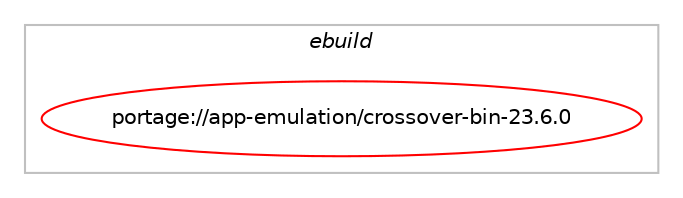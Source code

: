 digraph prolog {

# *************
# Graph options
# *************

newrank=true;
concentrate=true;
compound=true;
graph [rankdir=LR,fontname=Helvetica,fontsize=10,ranksep=1.5];#, ranksep=2.5, nodesep=0.2];
edge  [arrowhead=vee];
node  [fontname=Helvetica,fontsize=10];

# **********
# The ebuild
# **********

subgraph cluster_leftcol {
color=gray;
label=<<i>ebuild</i>>;
id [label="portage://app-emulation/crossover-bin-23.6.0", color=red, width=4, href="../app-emulation/crossover-bin-23.6.0.svg"];
}

# ****************
# The dependencies
# ****************

subgraph cluster_midcol {
color=gray;
label=<<i>dependencies</i>>;
subgraph cluster_compile {
fillcolor="#eeeeee";
style=filled;
label=<<i>compile</i>>;
}
subgraph cluster_compileandrun {
fillcolor="#eeeeee";
style=filled;
label=<<i>compile and run</i>>;
}
subgraph cluster_run {
fillcolor="#eeeeee";
style=filled;
label=<<i>run</i>>;
# *** BEGIN UNKNOWN DEPENDENCY TYPE (TODO) ***
# id -> equal(use_conditional_group(negative,prefix,portage://app-emulation/crossover-bin-23.6.0,[package_dependency(portage://app-emulation/crossover-bin-23.6.0,run,no,sys-libs,glibc,none,[,,],[],[])]))
# *** END UNKNOWN DEPENDENCY TYPE (TODO) ***

# *** BEGIN UNKNOWN DEPENDENCY TYPE (TODO) ***
# id -> equal(use_conditional_group(positive,capi,portage://app-emulation/crossover-bin-23.6.0,[package_dependency(portage://app-emulation/crossover-bin-23.6.0,run,no,net-libs,libcapi,none,[,,],[],[use(enable(abi_x86_32),negative)])]))
# *** END UNKNOWN DEPENDENCY TYPE (TODO) ***

# *** BEGIN UNKNOWN DEPENDENCY TYPE (TODO) ***
# id -> equal(use_conditional_group(positive,cups,portage://app-emulation/crossover-bin-23.6.0,[package_dependency(portage://app-emulation/crossover-bin-23.6.0,run,no,net-print,cups,none,[,,],[],[use(enable(abi_x86_32),negative)])]))
# *** END UNKNOWN DEPENDENCY TYPE (TODO) ***

# *** BEGIN UNKNOWN DEPENDENCY TYPE (TODO) ***
# id -> equal(use_conditional_group(positive,gphoto2,portage://app-emulation/crossover-bin-23.6.0,[package_dependency(portage://app-emulation/crossover-bin-23.6.0,run,no,media-libs,libgphoto2,none,[,,],[],[use(enable(abi_x86_32),negative)])]))
# *** END UNKNOWN DEPENDENCY TYPE (TODO) ***

# *** BEGIN UNKNOWN DEPENDENCY TYPE (TODO) ***
# id -> equal(use_conditional_group(positive,gstreamer,portage://app-emulation/crossover-bin-23.6.0,[package_dependency(portage://app-emulation/crossover-bin-23.6.0,run,no,media-libs,gstreamer,none,[,,],[slot(1.0)],[use(enable(abi_x86_32),negative)]),use_conditional_group(positive,jpeg,portage://app-emulation/crossover-bin-23.6.0,[package_dependency(portage://app-emulation/crossover-bin-23.6.0,run,no,media-plugins,gst-plugins-jpeg,none,[,,],[slot(1.0)],[use(enable(abi_x86_32),negative)])]),package_dependency(portage://app-emulation/crossover-bin-23.6.0,run,no,media-plugins,gst-plugins-meta,none,[,,],[slot(1.0)],[use(enable(abi_x86_32),negative)])]))
# *** END UNKNOWN DEPENDENCY TYPE (TODO) ***

# *** BEGIN UNKNOWN DEPENDENCY TYPE (TODO) ***
# id -> equal(use_conditional_group(positive,jpeg,portage://app-emulation/crossover-bin-23.6.0,[package_dependency(portage://app-emulation/crossover-bin-23.6.0,run,no,media-libs,libjpeg-turbo,none,[,,],[slot(0)],[use(enable(abi_x86_32),negative)])]))
# *** END UNKNOWN DEPENDENCY TYPE (TODO) ***

# *** BEGIN UNKNOWN DEPENDENCY TYPE (TODO) ***
# id -> equal(use_conditional_group(positive,lcms,portage://app-emulation/crossover-bin-23.6.0,[package_dependency(portage://app-emulation/crossover-bin-23.6.0,run,no,media-libs,lcms,none,[,,],[slot(2)],[])]))
# *** END UNKNOWN DEPENDENCY TYPE (TODO) ***

# *** BEGIN UNKNOWN DEPENDENCY TYPE (TODO) ***
# id -> equal(use_conditional_group(positive,mp3,portage://app-emulation/crossover-bin-23.6.0,[package_dependency(portage://app-emulation/crossover-bin-23.6.0,run,no,media-sound,mpg123,greaterequal,[1.5.0,,,1.5.0],[],[use(enable(abi_x86_32),negative)])]))
# *** END UNKNOWN DEPENDENCY TYPE (TODO) ***

# *** BEGIN UNKNOWN DEPENDENCY TYPE (TODO) ***
# id -> equal(use_conditional_group(positive,nls,portage://app-emulation/crossover-bin-23.6.0,[package_dependency(portage://app-emulation/crossover-bin-23.6.0,run,no,sys-devel,gettext,none,[,,],[],[use(enable(abi_x86_32),negative)])]))
# *** END UNKNOWN DEPENDENCY TYPE (TODO) ***

# *** BEGIN UNKNOWN DEPENDENCY TYPE (TODO) ***
# id -> equal(use_conditional_group(positive,openal,portage://app-emulation/crossover-bin-23.6.0,[package_dependency(portage://app-emulation/crossover-bin-23.6.0,run,no,media-libs,openal,none,[,,],[],[use(enable(abi_x86_32),negative)])]))
# *** END UNKNOWN DEPENDENCY TYPE (TODO) ***

# *** BEGIN UNKNOWN DEPENDENCY TYPE (TODO) ***
# id -> equal(use_conditional_group(positive,opencl,portage://app-emulation/crossover-bin-23.6.0,[package_dependency(portage://app-emulation/crossover-bin-23.6.0,run,no,virtual,opencl,none,[,,],[],[use(enable(abi_x86_32),negative)])]))
# *** END UNKNOWN DEPENDENCY TYPE (TODO) ***

# *** BEGIN UNKNOWN DEPENDENCY TYPE (TODO) ***
# id -> equal(use_conditional_group(positive,opengl,portage://app-emulation/crossover-bin-23.6.0,[package_dependency(portage://app-emulation/crossover-bin-23.6.0,run,no,virtual,glu,none,[,,],[],[use(enable(abi_x86_32),negative)]),package_dependency(portage://app-emulation/crossover-bin-23.6.0,run,no,virtual,opengl,none,[,,],[],[use(enable(abi_x86_32),negative)])]))
# *** END UNKNOWN DEPENDENCY TYPE (TODO) ***

# *** BEGIN UNKNOWN DEPENDENCY TYPE (TODO) ***
# id -> equal(use_conditional_group(positive,pcap,portage://app-emulation/crossover-bin-23.6.0,[package_dependency(portage://app-emulation/crossover-bin-23.6.0,run,no,net-libs,libpcap,none,[,,],[],[use(enable(abi_x86_32),negative)])]))
# *** END UNKNOWN DEPENDENCY TYPE (TODO) ***

# *** BEGIN UNKNOWN DEPENDENCY TYPE (TODO) ***
# id -> equal(use_conditional_group(positive,png,portage://app-emulation/crossover-bin-23.6.0,[package_dependency(portage://app-emulation/crossover-bin-23.6.0,run,no,media-libs,libpng,none,[,,],[slot(0)],[use(enable(abi_x86_32),negative)])]))
# *** END UNKNOWN DEPENDENCY TYPE (TODO) ***

# *** BEGIN UNKNOWN DEPENDENCY TYPE (TODO) ***
# id -> equal(use_conditional_group(positive,python_single_target_python3_10,portage://app-emulation/crossover-bin-23.6.0,[package_dependency(portage://app-emulation/crossover-bin-23.6.0,run,no,dev-lang,python,none,[,,],[slot(3.10)],[])]))
# *** END UNKNOWN DEPENDENCY TYPE (TODO) ***

# *** BEGIN UNKNOWN DEPENDENCY TYPE (TODO) ***
# id -> equal(use_conditional_group(positive,python_single_target_python3_10,portage://app-emulation/crossover-bin-23.6.0,[package_dependency(portage://app-emulation/crossover-bin-23.6.0,run,no,dev-python,dbus-python,none,[,,],[],[use(enable(python_targets_python3_10),negative)]),package_dependency(portage://app-emulation/crossover-bin-23.6.0,run,no,dev-python,pycairo,none,[,,],[],[use(enable(python_targets_python3_10),negative)]),package_dependency(portage://app-emulation/crossover-bin-23.6.0,run,no,dev-python,pygobject,none,[,,],[slot(3)],[use(enable(python_targets_python3_10),negative)])]))
# *** END UNKNOWN DEPENDENCY TYPE (TODO) ***

# *** BEGIN UNKNOWN DEPENDENCY TYPE (TODO) ***
# id -> equal(use_conditional_group(positive,python_single_target_python3_11,portage://app-emulation/crossover-bin-23.6.0,[package_dependency(portage://app-emulation/crossover-bin-23.6.0,run,no,dev-lang,python,none,[,,],[slot(3.11)],[])]))
# *** END UNKNOWN DEPENDENCY TYPE (TODO) ***

# *** BEGIN UNKNOWN DEPENDENCY TYPE (TODO) ***
# id -> equal(use_conditional_group(positive,python_single_target_python3_11,portage://app-emulation/crossover-bin-23.6.0,[package_dependency(portage://app-emulation/crossover-bin-23.6.0,run,no,dev-python,dbus-python,none,[,,],[],[use(enable(python_targets_python3_11),negative)]),package_dependency(portage://app-emulation/crossover-bin-23.6.0,run,no,dev-python,pycairo,none,[,,],[],[use(enable(python_targets_python3_11),negative)]),package_dependency(portage://app-emulation/crossover-bin-23.6.0,run,no,dev-python,pygobject,none,[,,],[slot(3)],[use(enable(python_targets_python3_11),negative)])]))
# *** END UNKNOWN DEPENDENCY TYPE (TODO) ***

# *** BEGIN UNKNOWN DEPENDENCY TYPE (TODO) ***
# id -> equal(use_conditional_group(positive,python_single_target_python3_12,portage://app-emulation/crossover-bin-23.6.0,[package_dependency(portage://app-emulation/crossover-bin-23.6.0,run,no,dev-lang,python,none,[,,],[slot(3.12)],[])]))
# *** END UNKNOWN DEPENDENCY TYPE (TODO) ***

# *** BEGIN UNKNOWN DEPENDENCY TYPE (TODO) ***
# id -> equal(use_conditional_group(positive,python_single_target_python3_12,portage://app-emulation/crossover-bin-23.6.0,[package_dependency(portage://app-emulation/crossover-bin-23.6.0,run,no,dev-python,dbus-python,none,[,,],[],[use(enable(python_targets_python3_12),negative)]),package_dependency(portage://app-emulation/crossover-bin-23.6.0,run,no,dev-python,pycairo,none,[,,],[],[use(enable(python_targets_python3_12),negative)]),package_dependency(portage://app-emulation/crossover-bin-23.6.0,run,no,dev-python,pygobject,none,[,,],[slot(3)],[use(enable(python_targets_python3_12),negative)])]))
# *** END UNKNOWN DEPENDENCY TYPE (TODO) ***

# *** BEGIN UNKNOWN DEPENDENCY TYPE (TODO) ***
# id -> equal(use_conditional_group(positive,scanner,portage://app-emulation/crossover-bin-23.6.0,[package_dependency(portage://app-emulation/crossover-bin-23.6.0,run,no,media-gfx,sane-backends,none,[,,],[],[use(enable(abi_x86_32),negative)])]))
# *** END UNKNOWN DEPENDENCY TYPE (TODO) ***

# *** BEGIN UNKNOWN DEPENDENCY TYPE (TODO) ***
# id -> equal(use_conditional_group(positive,ssl,portage://app-emulation/crossover-bin-23.6.0,[package_dependency(portage://app-emulation/crossover-bin-23.6.0,run,no,net-libs,gnutls,none,[,,],[slot(0),subslot(30.30)],[use(enable(abi_x86_32),negative)])]))
# *** END UNKNOWN DEPENDENCY TYPE (TODO) ***

# *** BEGIN UNKNOWN DEPENDENCY TYPE (TODO) ***
# id -> equal(use_conditional_group(positive,v4l,portage://app-emulation/crossover-bin-23.6.0,[package_dependency(portage://app-emulation/crossover-bin-23.6.0,run,no,media-libs,libv4l,none,[,,],[],[use(enable(abi_x86_32),negative)])]))
# *** END UNKNOWN DEPENDENCY TYPE (TODO) ***

# *** BEGIN UNKNOWN DEPENDENCY TYPE (TODO) ***
# id -> equal(use_conditional_group(positive,vulkan,portage://app-emulation/crossover-bin-23.6.0,[package_dependency(portage://app-emulation/crossover-bin-23.6.0,run,no,media-libs,vulkan-loader,none,[,,],[],[use(enable(abi_x86_32),negative)])]))
# *** END UNKNOWN DEPENDENCY TYPE (TODO) ***

# *** BEGIN UNKNOWN DEPENDENCY TYPE (TODO) ***
# id -> equal(package_dependency(portage://app-emulation/crossover-bin-23.6.0,run,no,dev-libs,glib,none,[,,],[slot(2)],[]))
# *** END UNKNOWN DEPENDENCY TYPE (TODO) ***

# *** BEGIN UNKNOWN DEPENDENCY TYPE (TODO) ***
# id -> equal(package_dependency(portage://app-emulation/crossover-bin-23.6.0,run,no,dev-libs,gobject-introspection,none,[,,],[],[]))
# *** END UNKNOWN DEPENDENCY TYPE (TODO) ***

# *** BEGIN UNKNOWN DEPENDENCY TYPE (TODO) ***
# id -> equal(package_dependency(portage://app-emulation/crossover-bin-23.6.0,run,no,dev-libs,openssl-compat,none,[,,],[slot(1.1.1)],[]))
# *** END UNKNOWN DEPENDENCY TYPE (TODO) ***

# *** BEGIN UNKNOWN DEPENDENCY TYPE (TODO) ***
# id -> equal(package_dependency(portage://app-emulation/crossover-bin-23.6.0,run,no,dev-util,desktop-file-utils,none,[,,],[],[]))
# *** END UNKNOWN DEPENDENCY TYPE (TODO) ***

# *** BEGIN UNKNOWN DEPENDENCY TYPE (TODO) ***
# id -> equal(package_dependency(portage://app-emulation/crossover-bin-23.6.0,run,no,media-libs,alsa-lib,none,[,,],[],[use(enable(abi_x86_32),negative)]))
# *** END UNKNOWN DEPENDENCY TYPE (TODO) ***

# *** BEGIN UNKNOWN DEPENDENCY TYPE (TODO) ***
# id -> equal(package_dependency(portage://app-emulation/crossover-bin-23.6.0,run,no,media-libs,freetype,none,[,,],[slot(2)],[use(enable(abi_x86_32),negative)]))
# *** END UNKNOWN DEPENDENCY TYPE (TODO) ***

# *** BEGIN UNKNOWN DEPENDENCY TYPE (TODO) ***
# id -> equal(package_dependency(portage://app-emulation/crossover-bin-23.6.0,run,no,media-libs,mesa,none,[,,],[],[use(enable(abi_x86_32),negative),use(optenable(osmesa),none)]))
# *** END UNKNOWN DEPENDENCY TYPE (TODO) ***

# *** BEGIN UNKNOWN DEPENDENCY TYPE (TODO) ***
# id -> equal(package_dependency(portage://app-emulation/crossover-bin-23.6.0,run,no,media-libs,tiff-compat,none,[,,],[slot(4)],[use(enable(abi_x86_32),negative)]))
# *** END UNKNOWN DEPENDENCY TYPE (TODO) ***

# *** BEGIN UNKNOWN DEPENDENCY TYPE (TODO) ***
# id -> equal(package_dependency(portage://app-emulation/crossover-bin-23.6.0,run,no,sys-apps,util-linux,none,[,,],[],[use(enable(abi_x86_32),negative)]))
# *** END UNKNOWN DEPENDENCY TYPE (TODO) ***

# *** BEGIN UNKNOWN DEPENDENCY TYPE (TODO) ***
# id -> equal(package_dependency(portage://app-emulation/crossover-bin-23.6.0,run,no,sys-auth,nss-mdns,none,[,,],[],[use(enable(abi_x86_32),negative)]))
# *** END UNKNOWN DEPENDENCY TYPE (TODO) ***

# *** BEGIN UNKNOWN DEPENDENCY TYPE (TODO) ***
# id -> equal(package_dependency(portage://app-emulation/crossover-bin-23.6.0,run,no,sys-libs,libunwind,none,[,,],[],[use(enable(abi_x86_32),negative)]))
# *** END UNKNOWN DEPENDENCY TYPE (TODO) ***

# *** BEGIN UNKNOWN DEPENDENCY TYPE (TODO) ***
# id -> equal(package_dependency(portage://app-emulation/crossover-bin-23.6.0,run,no,sys-libs,libxcrypt,none,[,,],[],[use(enable(compat),none)]))
# *** END UNKNOWN DEPENDENCY TYPE (TODO) ***

# *** BEGIN UNKNOWN DEPENDENCY TYPE (TODO) ***
# id -> equal(package_dependency(portage://app-emulation/crossover-bin-23.6.0,run,no,sys-libs,ncurses-compat,none,[,,],[slot(5)],[use(enable(abi_x86_32),negative)]))
# *** END UNKNOWN DEPENDENCY TYPE (TODO) ***

# *** BEGIN UNKNOWN DEPENDENCY TYPE (TODO) ***
# id -> equal(package_dependency(portage://app-emulation/crossover-bin-23.6.0,run,no,sys-libs,zlib,none,[,,],[],[use(enable(abi_x86_32),negative)]))
# *** END UNKNOWN DEPENDENCY TYPE (TODO) ***

# *** BEGIN UNKNOWN DEPENDENCY TYPE (TODO) ***
# id -> equal(package_dependency(portage://app-emulation/crossover-bin-23.6.0,run,no,x11-libs,gdk-pixbuf,none,[,,],[slot(2)],[use(enable(introspection),none)]))
# *** END UNKNOWN DEPENDENCY TYPE (TODO) ***

# *** BEGIN UNKNOWN DEPENDENCY TYPE (TODO) ***
# id -> equal(package_dependency(portage://app-emulation/crossover-bin-23.6.0,run,no,x11-libs,gtk+,none,[,,],[slot(3)],[use(enable(introspection),none)]))
# *** END UNKNOWN DEPENDENCY TYPE (TODO) ***

# *** BEGIN UNKNOWN DEPENDENCY TYPE (TODO) ***
# id -> equal(package_dependency(portage://app-emulation/crossover-bin-23.6.0,run,no,x11-libs,libICE,none,[,,],[],[use(enable(abi_x86_32),negative)]))
# *** END UNKNOWN DEPENDENCY TYPE (TODO) ***

# *** BEGIN UNKNOWN DEPENDENCY TYPE (TODO) ***
# id -> equal(package_dependency(portage://app-emulation/crossover-bin-23.6.0,run,no,x11-libs,libSM,none,[,,],[],[use(enable(abi_x86_32),negative)]))
# *** END UNKNOWN DEPENDENCY TYPE (TODO) ***

# *** BEGIN UNKNOWN DEPENDENCY TYPE (TODO) ***
# id -> equal(package_dependency(portage://app-emulation/crossover-bin-23.6.0,run,no,x11-libs,libX11,none,[,,],[],[use(enable(abi_x86_32),negative)]))
# *** END UNKNOWN DEPENDENCY TYPE (TODO) ***

# *** BEGIN UNKNOWN DEPENDENCY TYPE (TODO) ***
# id -> equal(package_dependency(portage://app-emulation/crossover-bin-23.6.0,run,no,x11-libs,libXau,none,[,,],[],[use(enable(abi_x86_32),negative)]))
# *** END UNKNOWN DEPENDENCY TYPE (TODO) ***

# *** BEGIN UNKNOWN DEPENDENCY TYPE (TODO) ***
# id -> equal(package_dependency(portage://app-emulation/crossover-bin-23.6.0,run,no,x11-libs,libXcursor,none,[,,],[],[use(enable(abi_x86_32),negative)]))
# *** END UNKNOWN DEPENDENCY TYPE (TODO) ***

# *** BEGIN UNKNOWN DEPENDENCY TYPE (TODO) ***
# id -> equal(package_dependency(portage://app-emulation/crossover-bin-23.6.0,run,no,x11-libs,libXdmcp,none,[,,],[],[use(enable(abi_x86_32),negative)]))
# *** END UNKNOWN DEPENDENCY TYPE (TODO) ***

# *** BEGIN UNKNOWN DEPENDENCY TYPE (TODO) ***
# id -> equal(package_dependency(portage://app-emulation/crossover-bin-23.6.0,run,no,x11-libs,libXext,none,[,,],[],[use(enable(abi_x86_32),negative)]))
# *** END UNKNOWN DEPENDENCY TYPE (TODO) ***

# *** BEGIN UNKNOWN DEPENDENCY TYPE (TODO) ***
# id -> equal(package_dependency(portage://app-emulation/crossover-bin-23.6.0,run,no,x11-libs,libXi,none,[,,],[],[use(enable(abi_x86_32),negative)]))
# *** END UNKNOWN DEPENDENCY TYPE (TODO) ***

# *** BEGIN UNKNOWN DEPENDENCY TYPE (TODO) ***
# id -> equal(package_dependency(portage://app-emulation/crossover-bin-23.6.0,run,no,x11-libs,libXrandr,none,[,,],[],[use(enable(abi_x86_32),negative)]))
# *** END UNKNOWN DEPENDENCY TYPE (TODO) ***

# *** BEGIN UNKNOWN DEPENDENCY TYPE (TODO) ***
# id -> equal(package_dependency(portage://app-emulation/crossover-bin-23.6.0,run,no,x11-libs,libXxf86vm,none,[,,],[],[use(enable(abi_x86_32),negative)]))
# *** END UNKNOWN DEPENDENCY TYPE (TODO) ***

# *** BEGIN UNKNOWN DEPENDENCY TYPE (TODO) ***
# id -> equal(package_dependency(portage://app-emulation/crossover-bin-23.6.0,run,no,x11-libs,libxcb,none,[,,],[],[use(enable(abi_x86_32),negative)]))
# *** END UNKNOWN DEPENDENCY TYPE (TODO) ***

# *** BEGIN UNKNOWN DEPENDENCY TYPE (TODO) ***
# id -> equal(package_dependency(portage://app-emulation/crossover-bin-23.6.0,run,no,x11-libs,pango,none,[,,],[],[use(enable(introspection),none)]))
# *** END UNKNOWN DEPENDENCY TYPE (TODO) ***

# *** BEGIN UNKNOWN DEPENDENCY TYPE (TODO) ***
# id -> equal(package_dependency(portage://app-emulation/crossover-bin-23.6.0,run,no,x11-libs,vte,none,[,,],[slot(2.91)],[use(enable(introspection),none)]))
# *** END UNKNOWN DEPENDENCY TYPE (TODO) ***

}
}

# **************
# The candidates
# **************

subgraph cluster_choices {
rank=same;
color=gray;
label=<<i>candidates</i>>;

}

}

